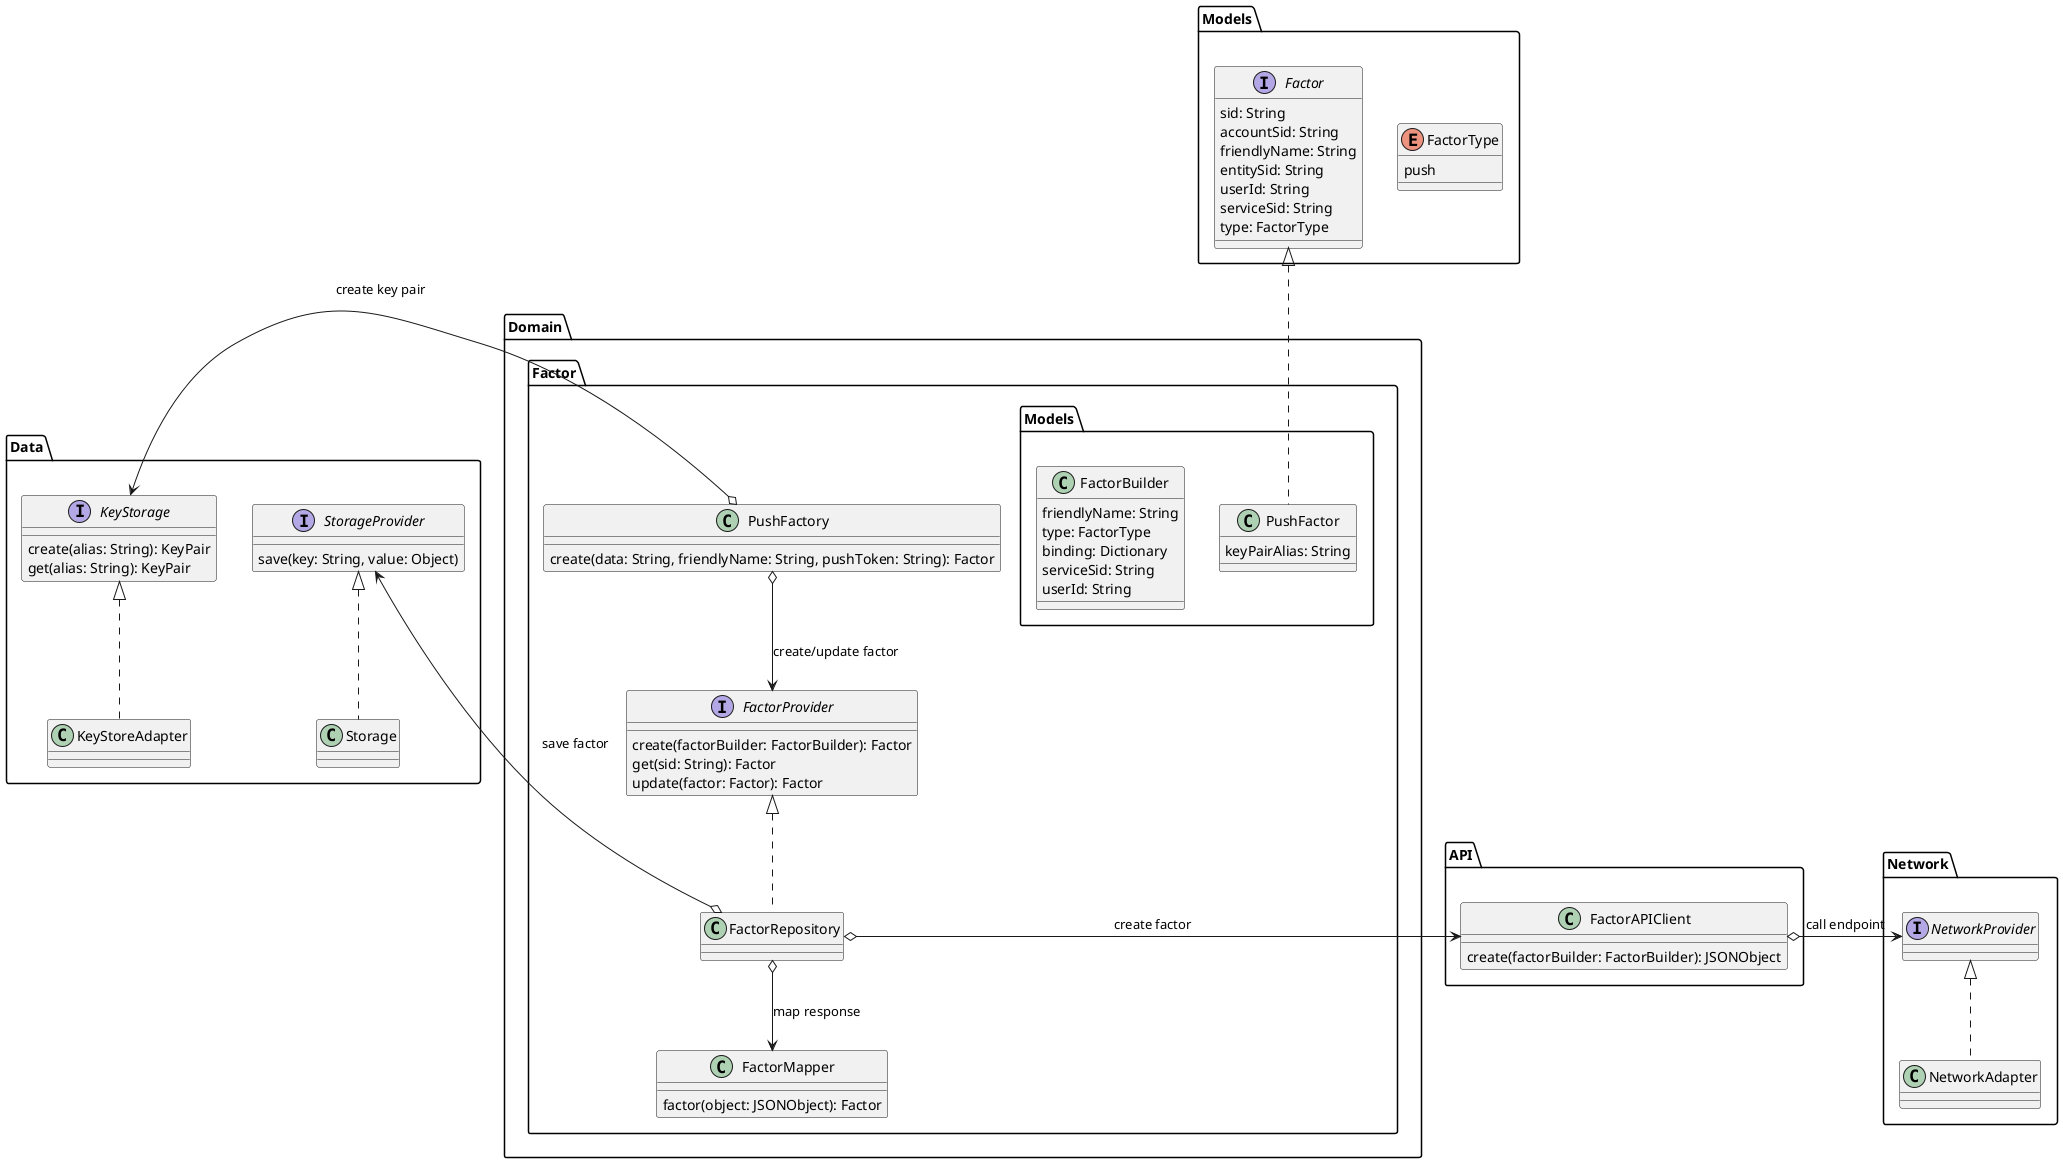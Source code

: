 @startuml Create push factor
enum Models.FactorType {
    push
}
interface Models.Factor {
    sid: String
    accountSid: String
    friendlyName: String
    entitySid: String
    userId: String
    serviceSid: String
    type: FactorType
}
class Domain.Factor.Models.PushFactor implements Models.Factor {
    keyPairAlias: String
}
class Domain.Factor.Models.FactorBuilder {
    friendlyName: String
    type: FactorType
    binding: Dictionary
    serviceSid: String
    userId: String
}
class Domain.Factor.FactorMapper {
    factor(object: JSONObject): Factor
}
class API.FactorAPIClient {
    create(factorBuilder: FactorBuilder): JSONObject
}
class Network.NetworkAdapter implements Network.NetworkProvider {

}
interface Data.StorageProvider {
    save(key: String, value: Object)
}
class Data.Storage implements Data.StorageProvider {

}
interface Data.KeyStorage {
    create(alias: String): KeyPair
    get(alias: String): KeyPair
}
class Data.KeyStoreAdapter implements Data.KeyStorage {

}
interface Domain.Factor.FactorProvider {
    create(factorBuilder: FactorBuilder): Factor
    get(sid: String): Factor
    update(factor: Factor): Factor
}
class Domain.Factor.FactorRepository implements Domain.Factor.FactorProvider {

}
class Domain.Factor.PushFactory {
    create(data: String, friendlyName: String, pushToken: String): Factor
}
Domain.Factor.PushFactory o-left-> Data.KeyStorage: create key pair
Domain.Factor.PushFactory o--> Domain.Factor.FactorProvider: create/update factor
Domain.Factor.FactorRepository o-left-> Data.StorageProvider: save factor
Domain.Factor.FactorRepository o-right-> API.FactorAPIClient: create factor
Domain.Factor.FactorRepository o--> Domain.Factor.FactorMapper: map response
API.FactorAPIClient o-right-> Network.NetworkProvider: call endpoint
@enduml